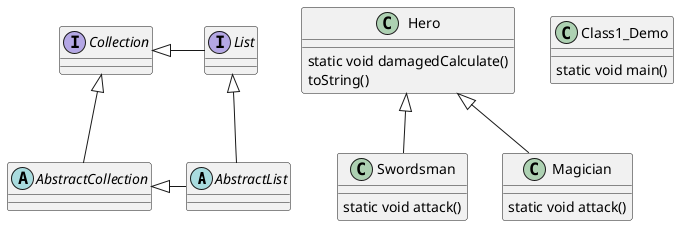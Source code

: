 @startuml
'https://plantuml.com/class-diagram

abstract class AbstractList
abstract AbstractCollection
interface List
interface Collection

List <|-- AbstractList
Collection <|-- AbstractCollection

Collection <|- List
AbstractCollection <|- AbstractList
Hero <|-- Swordsman
Hero <|-- Magician

class Hero {
static void damagedCalculate()
toString()
}

class Swordsman {
static void attack()
}

class Magician {
static void attack()
}

class Class1_Demo {
static void main()
}


@enduml